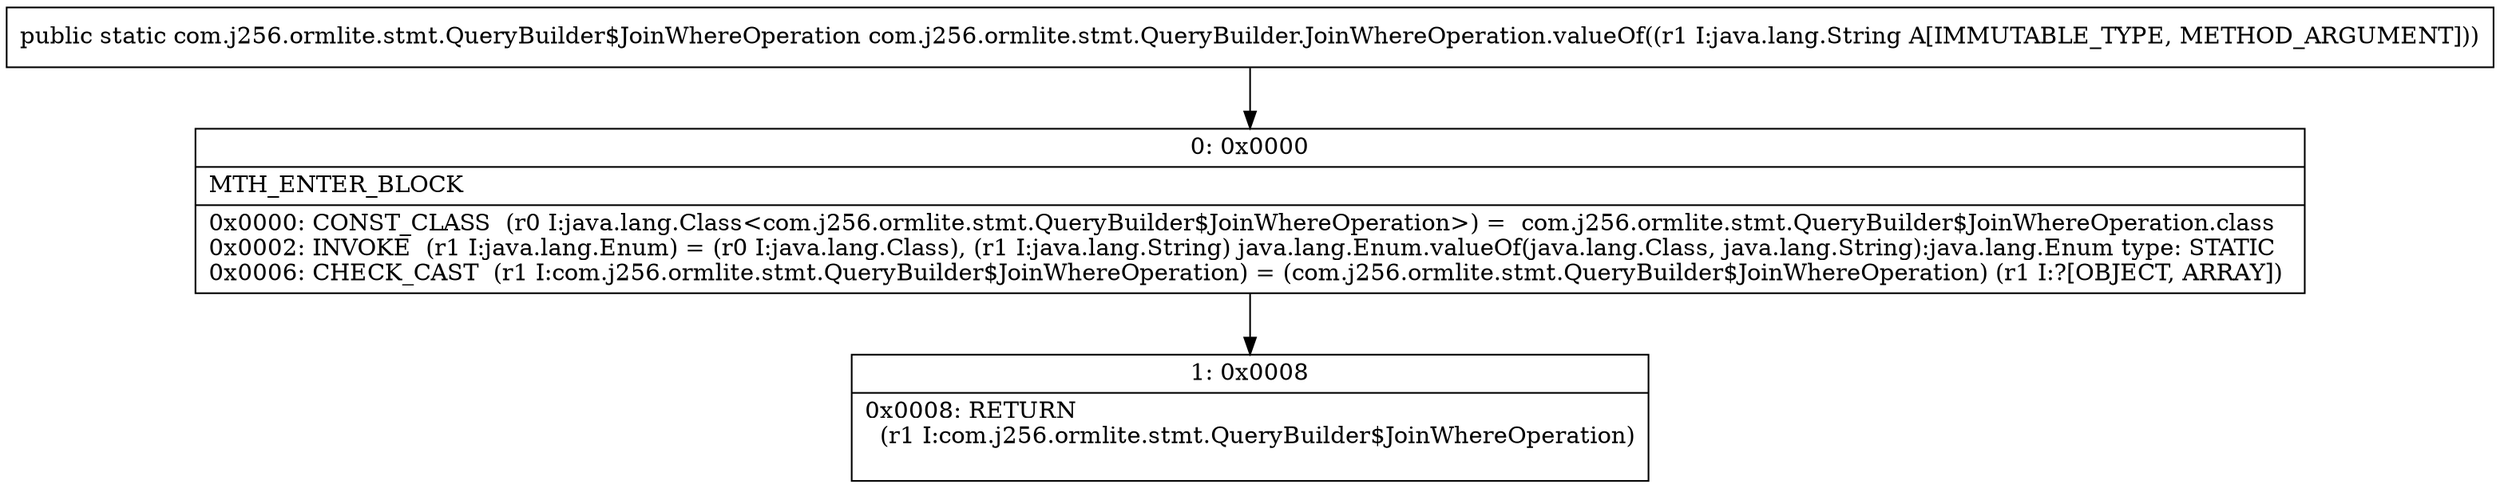 digraph "CFG forcom.j256.ormlite.stmt.QueryBuilder.JoinWhereOperation.valueOf(Ljava\/lang\/String;)Lcom\/j256\/ormlite\/stmt\/QueryBuilder$JoinWhereOperation;" {
Node_0 [shape=record,label="{0\:\ 0x0000|MTH_ENTER_BLOCK\l|0x0000: CONST_CLASS  (r0 I:java.lang.Class\<com.j256.ormlite.stmt.QueryBuilder$JoinWhereOperation\>) =  com.j256.ormlite.stmt.QueryBuilder$JoinWhereOperation.class \l0x0002: INVOKE  (r1 I:java.lang.Enum) = (r0 I:java.lang.Class), (r1 I:java.lang.String) java.lang.Enum.valueOf(java.lang.Class, java.lang.String):java.lang.Enum type: STATIC \l0x0006: CHECK_CAST  (r1 I:com.j256.ormlite.stmt.QueryBuilder$JoinWhereOperation) = (com.j256.ormlite.stmt.QueryBuilder$JoinWhereOperation) (r1 I:?[OBJECT, ARRAY]) \l}"];
Node_1 [shape=record,label="{1\:\ 0x0008|0x0008: RETURN  \l  (r1 I:com.j256.ormlite.stmt.QueryBuilder$JoinWhereOperation)\l \l}"];
MethodNode[shape=record,label="{public static com.j256.ormlite.stmt.QueryBuilder$JoinWhereOperation com.j256.ormlite.stmt.QueryBuilder.JoinWhereOperation.valueOf((r1 I:java.lang.String A[IMMUTABLE_TYPE, METHOD_ARGUMENT])) }"];
MethodNode -> Node_0;
Node_0 -> Node_1;
}

